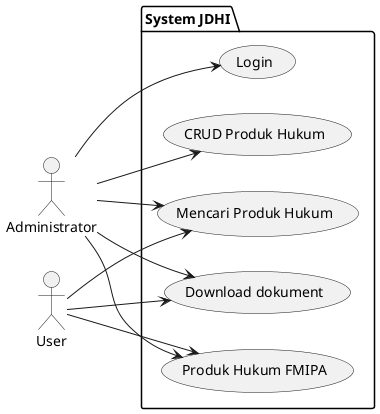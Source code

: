 @startuml

left to right direction

actor "Administrator" as A
actor User as U

package "System JDHI" {

    usecase "Download dokument" as Dokument
    usecase "Produk Hukum FMIPA" as ProdukHukum
    usecase "Mencari Produk Hukum" as SearchProduk
    usecase "CRUD Produk Hukum" as CrudProduk
    usecase "Login" as Login



    A --> CrudProduk
    A --> Login
    A --> ProdukHukum
    A --> SearchProduk
    A --> Dokument

    U --> ProdukHukum
    U --> Dokument
    U --> SearchProduk


}

@enduml
